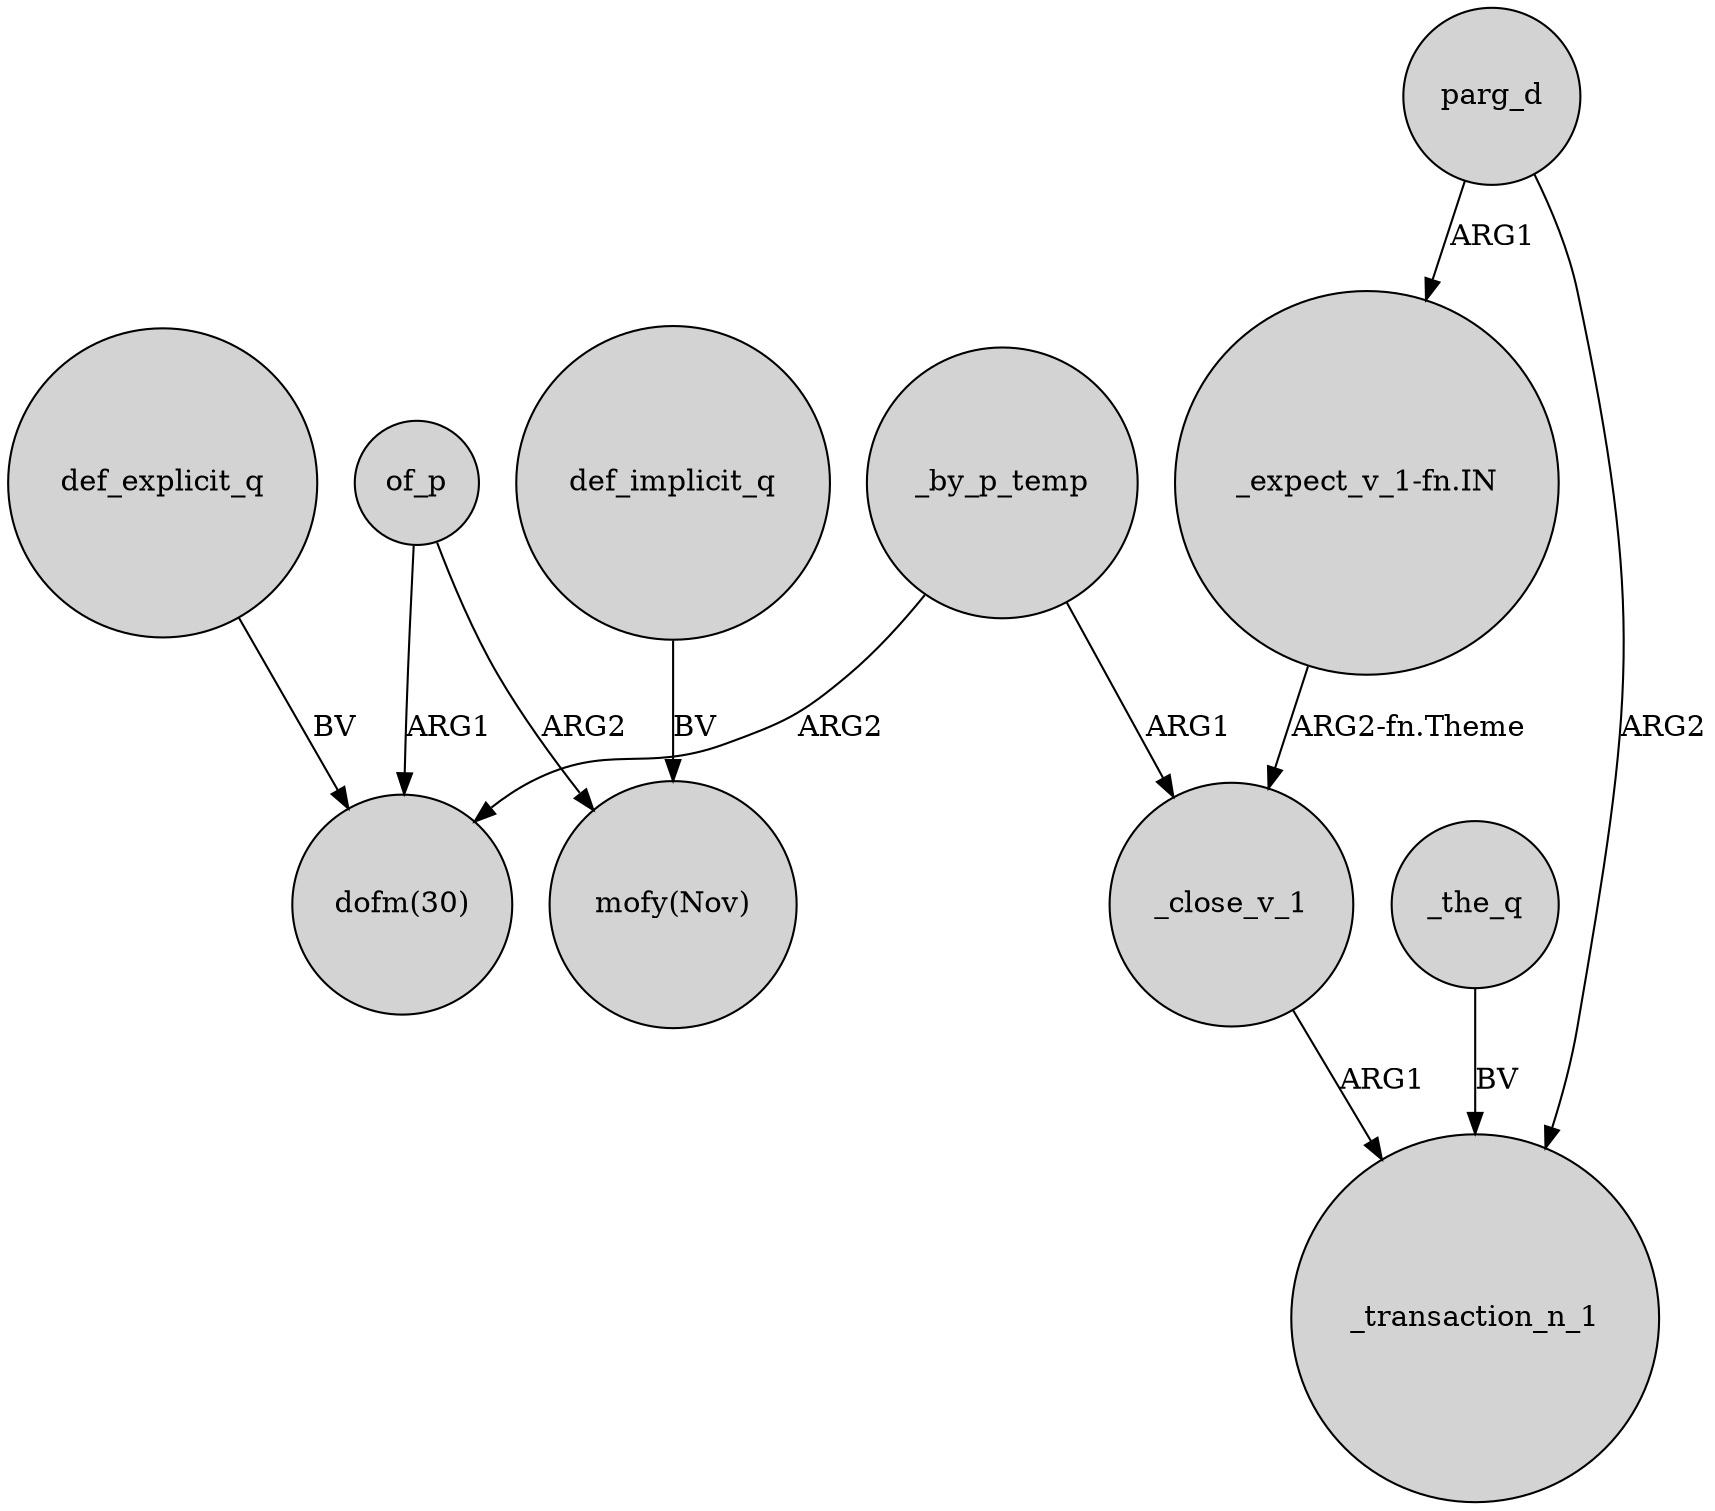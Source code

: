digraph {
	node [shape=circle style=filled]
	_by_p_temp -> "dofm(30)" [label=ARG2]
	of_p -> "mofy(Nov)" [label=ARG2]
	def_implicit_q -> "mofy(Nov)" [label=BV]
	parg_d -> _transaction_n_1 [label=ARG2]
	_the_q -> _transaction_n_1 [label=BV]
	"_expect_v_1-fn.IN" -> _close_v_1 [label="ARG2-fn.Theme"]
	parg_d -> "_expect_v_1-fn.IN" [label=ARG1]
	of_p -> "dofm(30)" [label=ARG1]
	_by_p_temp -> _close_v_1 [label=ARG1]
	_close_v_1 -> _transaction_n_1 [label=ARG1]
	def_explicit_q -> "dofm(30)" [label=BV]
}
